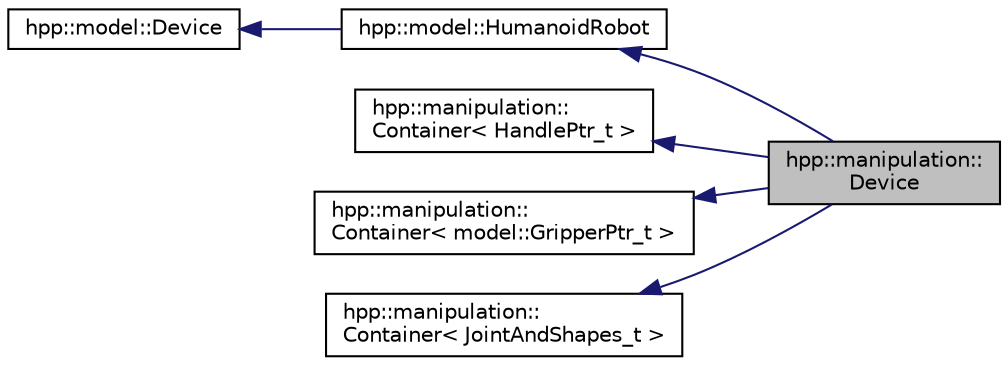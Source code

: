 digraph "hpp::manipulation::Device"
{
  edge [fontname="Helvetica",fontsize="10",labelfontname="Helvetica",labelfontsize="10"];
  node [fontname="Helvetica",fontsize="10",shape=record];
  rankdir="LR";
  Node1 [label="hpp::manipulation::\lDevice",height=0.2,width=0.4,color="black", fillcolor="grey75", style="filled" fontcolor="black"];
  Node2 -> Node1 [dir="back",color="midnightblue",fontsize="10",style="solid",fontname="Helvetica"];
  Node2 [label="hpp::model::HumanoidRobot",height=0.2,width=0.4,color="black", fillcolor="white", style="filled",URL="https://jmirabel.github.io/hpp-doc/api/hpp-model/doxygen-html/hpp-model.doxytag$a00012.html"];
  Node3 -> Node2 [dir="back",color="midnightblue",fontsize="10",style="solid",fontname="Helvetica"];
  Node3 [label="hpp::model::Device",height=0.2,width=0.4,color="black", fillcolor="white", style="filled",URL="https://jmirabel.github.io/hpp-doc/api/hpp-model/doxygen-html/hpp-model.doxytag$a00008.html"];
  Node4 -> Node1 [dir="back",color="midnightblue",fontsize="10",style="solid",fontname="Helvetica"];
  Node4 [label="hpp::manipulation::\lContainer\< HandlePtr_t \>",height=0.2,width=0.4,color="black", fillcolor="white", style="filled",URL="$a00010.html"];
  Node5 -> Node1 [dir="back",color="midnightblue",fontsize="10",style="solid",fontname="Helvetica"];
  Node5 [label="hpp::manipulation::\lContainer\< model::GripperPtr_t \>",height=0.2,width=0.4,color="black", fillcolor="white", style="filled",URL="$a00010.html"];
  Node6 -> Node1 [dir="back",color="midnightblue",fontsize="10",style="solid",fontname="Helvetica"];
  Node6 [label="hpp::manipulation::\lContainer\< JointAndShapes_t \>",height=0.2,width=0.4,color="black", fillcolor="white", style="filled",URL="$a00010.html"];
}
